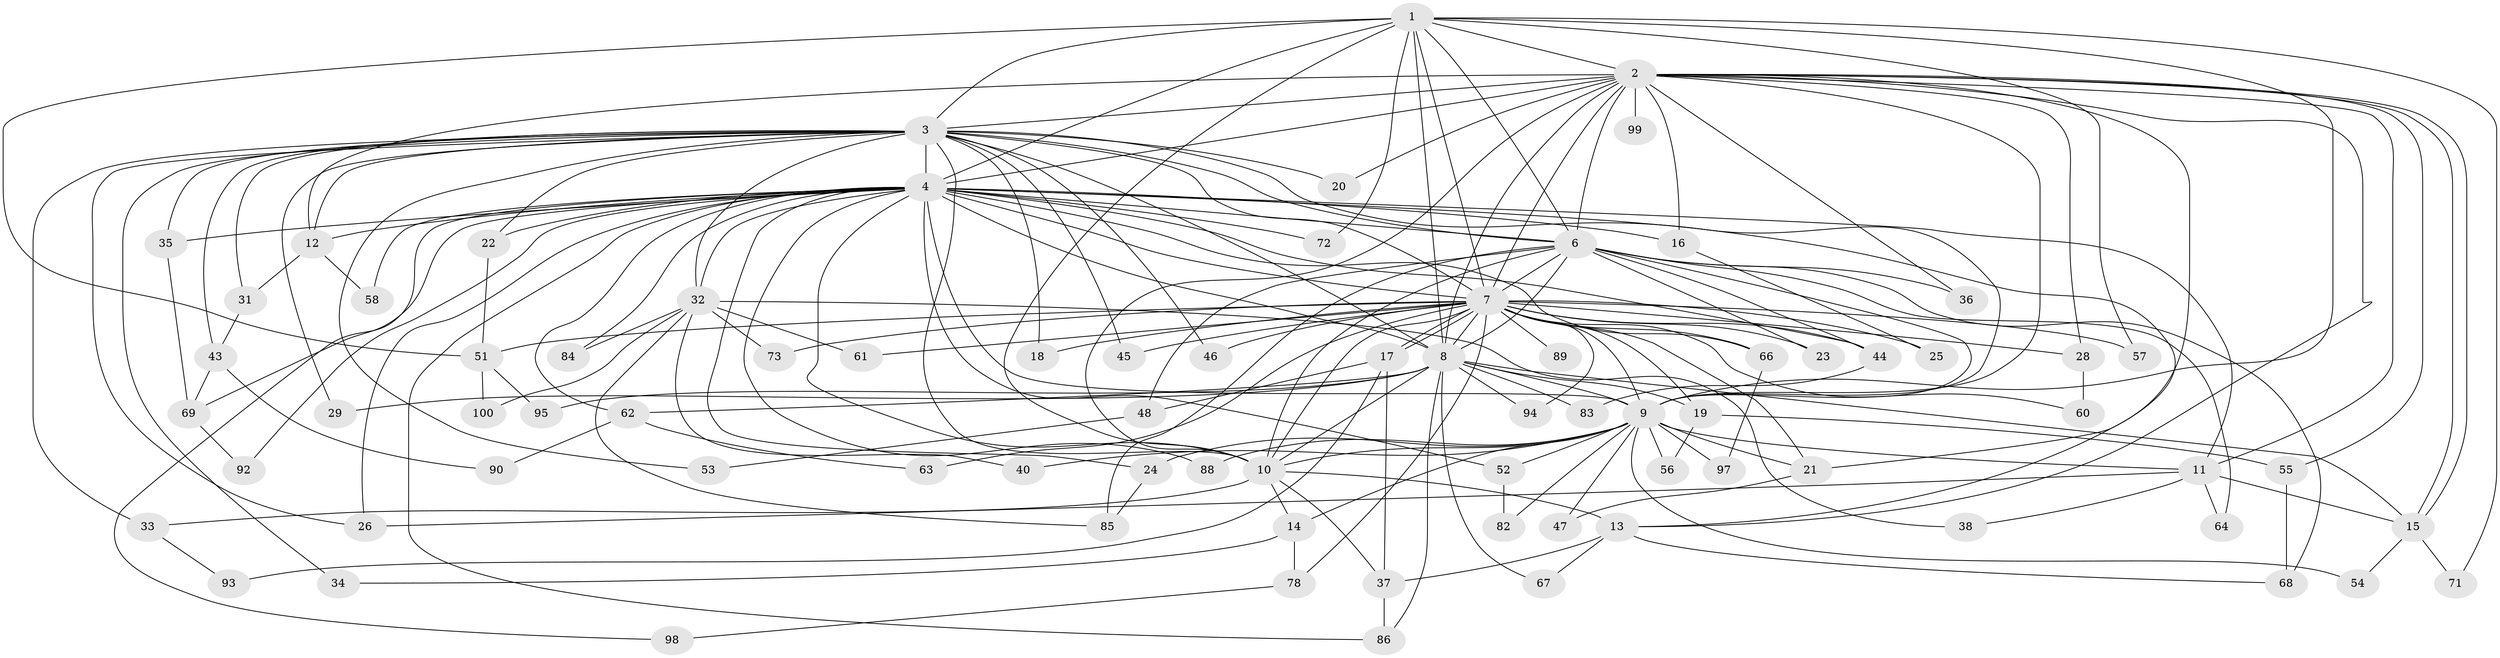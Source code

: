 // original degree distribution, {15: 0.01, 23: 0.01, 25: 0.01, 20: 0.01, 19: 0.01, 17: 0.01, 32: 0.01, 18: 0.01, 21: 0.01, 13: 0.01, 7: 0.01, 5: 0.04, 6: 0.01, 4: 0.08, 3: 0.22, 2: 0.53, 10: 0.01}
// Generated by graph-tools (version 1.1) at 2025/41/03/06/25 10:41:44]
// undirected, 79 vertices, 188 edges
graph export_dot {
graph [start="1"]
  node [color=gray90,style=filled];
  1 [super="+96"];
  2 [super="+70"];
  3 [super="+49"];
  4 [super="+5"];
  6 [super="+75"];
  7 [super="+50"];
  8 [super="+59"];
  9 [super="+79"];
  10;
  11 [super="+41"];
  12 [super="+30"];
  13 [super="+42"];
  14;
  15 [super="+27"];
  16;
  17 [super="+65"];
  18;
  19;
  20;
  21;
  22;
  23;
  24;
  25;
  26 [super="+77"];
  28;
  29;
  31;
  32 [super="+91"];
  33;
  34;
  35;
  36;
  37 [super="+39"];
  38;
  40;
  43;
  44 [super="+74"];
  45;
  46;
  47;
  48;
  51 [super="+76"];
  52;
  53;
  54;
  55;
  56;
  57;
  58;
  60;
  61;
  62;
  63;
  64;
  66;
  67;
  68 [super="+81"];
  69 [super="+80"];
  71;
  72;
  73;
  78;
  82;
  83;
  84;
  85;
  86 [super="+87"];
  88;
  89;
  90;
  92;
  93;
  94;
  95;
  97;
  98;
  99;
  100;
  1 -- 2;
  1 -- 3;
  1 -- 4 [weight=2];
  1 -- 6;
  1 -- 7;
  1 -- 8;
  1 -- 9;
  1 -- 10;
  1 -- 57;
  1 -- 71;
  1 -- 72;
  1 -- 51;
  2 -- 3;
  2 -- 4 [weight=2];
  2 -- 6;
  2 -- 7;
  2 -- 8;
  2 -- 9;
  2 -- 10;
  2 -- 11;
  2 -- 12;
  2 -- 13;
  2 -- 15;
  2 -- 15;
  2 -- 16;
  2 -- 20;
  2 -- 21;
  2 -- 28;
  2 -- 36;
  2 -- 55;
  2 -- 99 [weight=2];
  3 -- 4 [weight=2];
  3 -- 6;
  3 -- 7;
  3 -- 8;
  3 -- 9;
  3 -- 10;
  3 -- 18;
  3 -- 20;
  3 -- 22;
  3 -- 26;
  3 -- 29;
  3 -- 31;
  3 -- 32 [weight=2];
  3 -- 33;
  3 -- 34;
  3 -- 35;
  3 -- 43;
  3 -- 45;
  3 -- 46;
  3 -- 53;
  3 -- 12;
  4 -- 6 [weight=2];
  4 -- 7 [weight=2];
  4 -- 8 [weight=2];
  4 -- 9 [weight=2];
  4 -- 10 [weight=2];
  4 -- 12;
  4 -- 16;
  4 -- 44;
  4 -- 52;
  4 -- 58;
  4 -- 62;
  4 -- 69;
  4 -- 88;
  4 -- 98;
  4 -- 66;
  4 -- 72;
  4 -- 13;
  4 -- 84;
  4 -- 22;
  4 -- 86;
  4 -- 24;
  4 -- 92;
  4 -- 32;
  4 -- 35;
  4 -- 11;
  4 -- 26;
  6 -- 7 [weight=2];
  6 -- 8;
  6 -- 9;
  6 -- 10;
  6 -- 23;
  6 -- 36;
  6 -- 44;
  6 -- 48;
  6 -- 64;
  6 -- 68;
  6 -- 85;
  7 -- 8;
  7 -- 9;
  7 -- 10;
  7 -- 17 [weight=2];
  7 -- 17;
  7 -- 18;
  7 -- 19;
  7 -- 21;
  7 -- 23;
  7 -- 25;
  7 -- 28;
  7 -- 45;
  7 -- 46;
  7 -- 51;
  7 -- 60;
  7 -- 61;
  7 -- 63;
  7 -- 66;
  7 -- 73;
  7 -- 78;
  7 -- 89 [weight=2];
  7 -- 94;
  7 -- 57;
  7 -- 44;
  8 -- 9;
  8 -- 10;
  8 -- 19;
  8 -- 29;
  8 -- 62;
  8 -- 67;
  8 -- 83;
  8 -- 86;
  8 -- 94;
  8 -- 95;
  8 -- 15;
  9 -- 10;
  9 -- 11;
  9 -- 14;
  9 -- 24;
  9 -- 40;
  9 -- 47;
  9 -- 52;
  9 -- 54;
  9 -- 56;
  9 -- 82;
  9 -- 88;
  9 -- 97;
  9 -- 21;
  10 -- 14;
  10 -- 33;
  10 -- 37;
  10 -- 13;
  11 -- 26;
  11 -- 38;
  11 -- 64;
  11 -- 15;
  12 -- 31;
  12 -- 58;
  13 -- 37;
  13 -- 67;
  13 -- 68;
  14 -- 34;
  14 -- 78;
  15 -- 54;
  15 -- 71;
  16 -- 25;
  17 -- 37;
  17 -- 48;
  17 -- 93;
  19 -- 55;
  19 -- 56;
  21 -- 47;
  22 -- 51;
  24 -- 85;
  28 -- 60;
  31 -- 43;
  32 -- 38;
  32 -- 40;
  32 -- 61;
  32 -- 73;
  32 -- 84;
  32 -- 100;
  32 -- 85;
  33 -- 93;
  35 -- 69;
  37 -- 86;
  43 -- 90;
  43 -- 69;
  44 -- 83;
  48 -- 53;
  51 -- 95;
  51 -- 100;
  52 -- 82;
  55 -- 68;
  62 -- 63;
  62 -- 90;
  66 -- 97;
  69 -- 92;
  78 -- 98;
}
